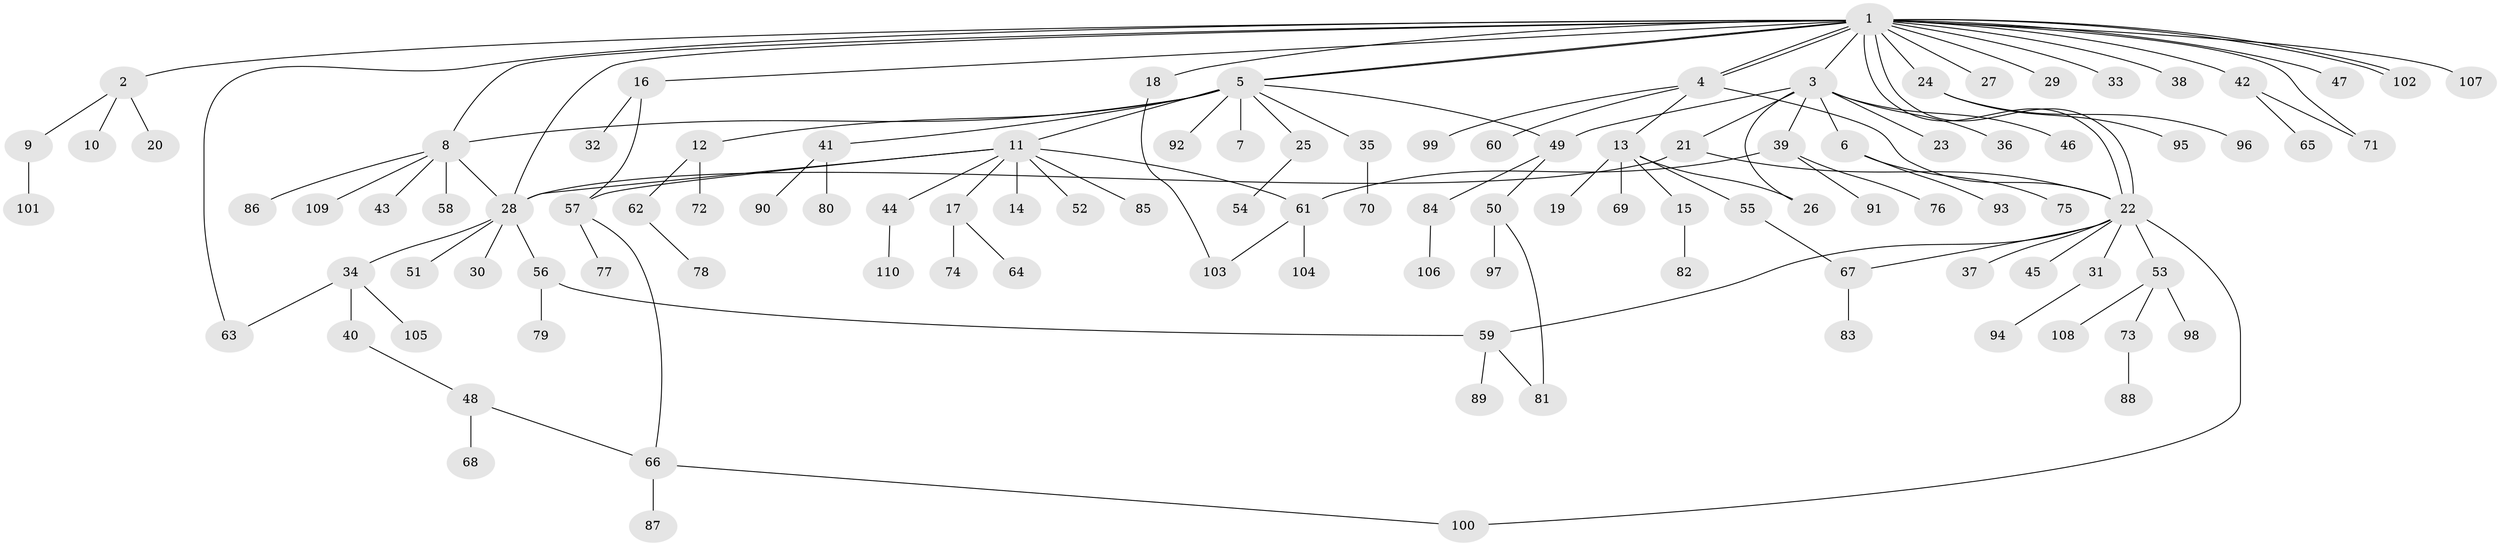 // Generated by graph-tools (version 1.1) at 2025/48/03/09/25 04:48:48]
// undirected, 110 vertices, 131 edges
graph export_dot {
graph [start="1"]
  node [color=gray90,style=filled];
  1;
  2;
  3;
  4;
  5;
  6;
  7;
  8;
  9;
  10;
  11;
  12;
  13;
  14;
  15;
  16;
  17;
  18;
  19;
  20;
  21;
  22;
  23;
  24;
  25;
  26;
  27;
  28;
  29;
  30;
  31;
  32;
  33;
  34;
  35;
  36;
  37;
  38;
  39;
  40;
  41;
  42;
  43;
  44;
  45;
  46;
  47;
  48;
  49;
  50;
  51;
  52;
  53;
  54;
  55;
  56;
  57;
  58;
  59;
  60;
  61;
  62;
  63;
  64;
  65;
  66;
  67;
  68;
  69;
  70;
  71;
  72;
  73;
  74;
  75;
  76;
  77;
  78;
  79;
  80;
  81;
  82;
  83;
  84;
  85;
  86;
  87;
  88;
  89;
  90;
  91;
  92;
  93;
  94;
  95;
  96;
  97;
  98;
  99;
  100;
  101;
  102;
  103;
  104;
  105;
  106;
  107;
  108;
  109;
  110;
  1 -- 2;
  1 -- 3;
  1 -- 4;
  1 -- 4;
  1 -- 5;
  1 -- 5;
  1 -- 8;
  1 -- 16;
  1 -- 18;
  1 -- 22;
  1 -- 22;
  1 -- 24;
  1 -- 27;
  1 -- 28;
  1 -- 29;
  1 -- 33;
  1 -- 38;
  1 -- 42;
  1 -- 47;
  1 -- 63;
  1 -- 71;
  1 -- 102;
  1 -- 102;
  1 -- 107;
  2 -- 9;
  2 -- 10;
  2 -- 20;
  3 -- 6;
  3 -- 21;
  3 -- 23;
  3 -- 26;
  3 -- 36;
  3 -- 39;
  3 -- 46;
  3 -- 49;
  4 -- 13;
  4 -- 22;
  4 -- 60;
  4 -- 99;
  5 -- 7;
  5 -- 8;
  5 -- 11;
  5 -- 12;
  5 -- 25;
  5 -- 35;
  5 -- 41;
  5 -- 49;
  5 -- 92;
  6 -- 75;
  6 -- 93;
  8 -- 28;
  8 -- 43;
  8 -- 58;
  8 -- 86;
  8 -- 109;
  9 -- 101;
  11 -- 14;
  11 -- 17;
  11 -- 28;
  11 -- 44;
  11 -- 52;
  11 -- 57;
  11 -- 61;
  11 -- 85;
  12 -- 62;
  12 -- 72;
  13 -- 15;
  13 -- 19;
  13 -- 26;
  13 -- 55;
  13 -- 69;
  15 -- 82;
  16 -- 32;
  16 -- 57;
  17 -- 64;
  17 -- 74;
  18 -- 103;
  21 -- 22;
  21 -- 28;
  22 -- 31;
  22 -- 37;
  22 -- 45;
  22 -- 53;
  22 -- 59;
  22 -- 67;
  22 -- 100;
  24 -- 95;
  24 -- 96;
  25 -- 54;
  28 -- 30;
  28 -- 34;
  28 -- 51;
  28 -- 56;
  31 -- 94;
  34 -- 40;
  34 -- 63;
  34 -- 105;
  35 -- 70;
  39 -- 61;
  39 -- 76;
  39 -- 91;
  40 -- 48;
  41 -- 80;
  41 -- 90;
  42 -- 65;
  42 -- 71;
  44 -- 110;
  48 -- 66;
  48 -- 68;
  49 -- 50;
  49 -- 84;
  50 -- 81;
  50 -- 97;
  53 -- 73;
  53 -- 98;
  53 -- 108;
  55 -- 67;
  56 -- 59;
  56 -- 79;
  57 -- 66;
  57 -- 77;
  59 -- 81;
  59 -- 89;
  61 -- 103;
  61 -- 104;
  62 -- 78;
  66 -- 87;
  66 -- 100;
  67 -- 83;
  73 -- 88;
  84 -- 106;
}
